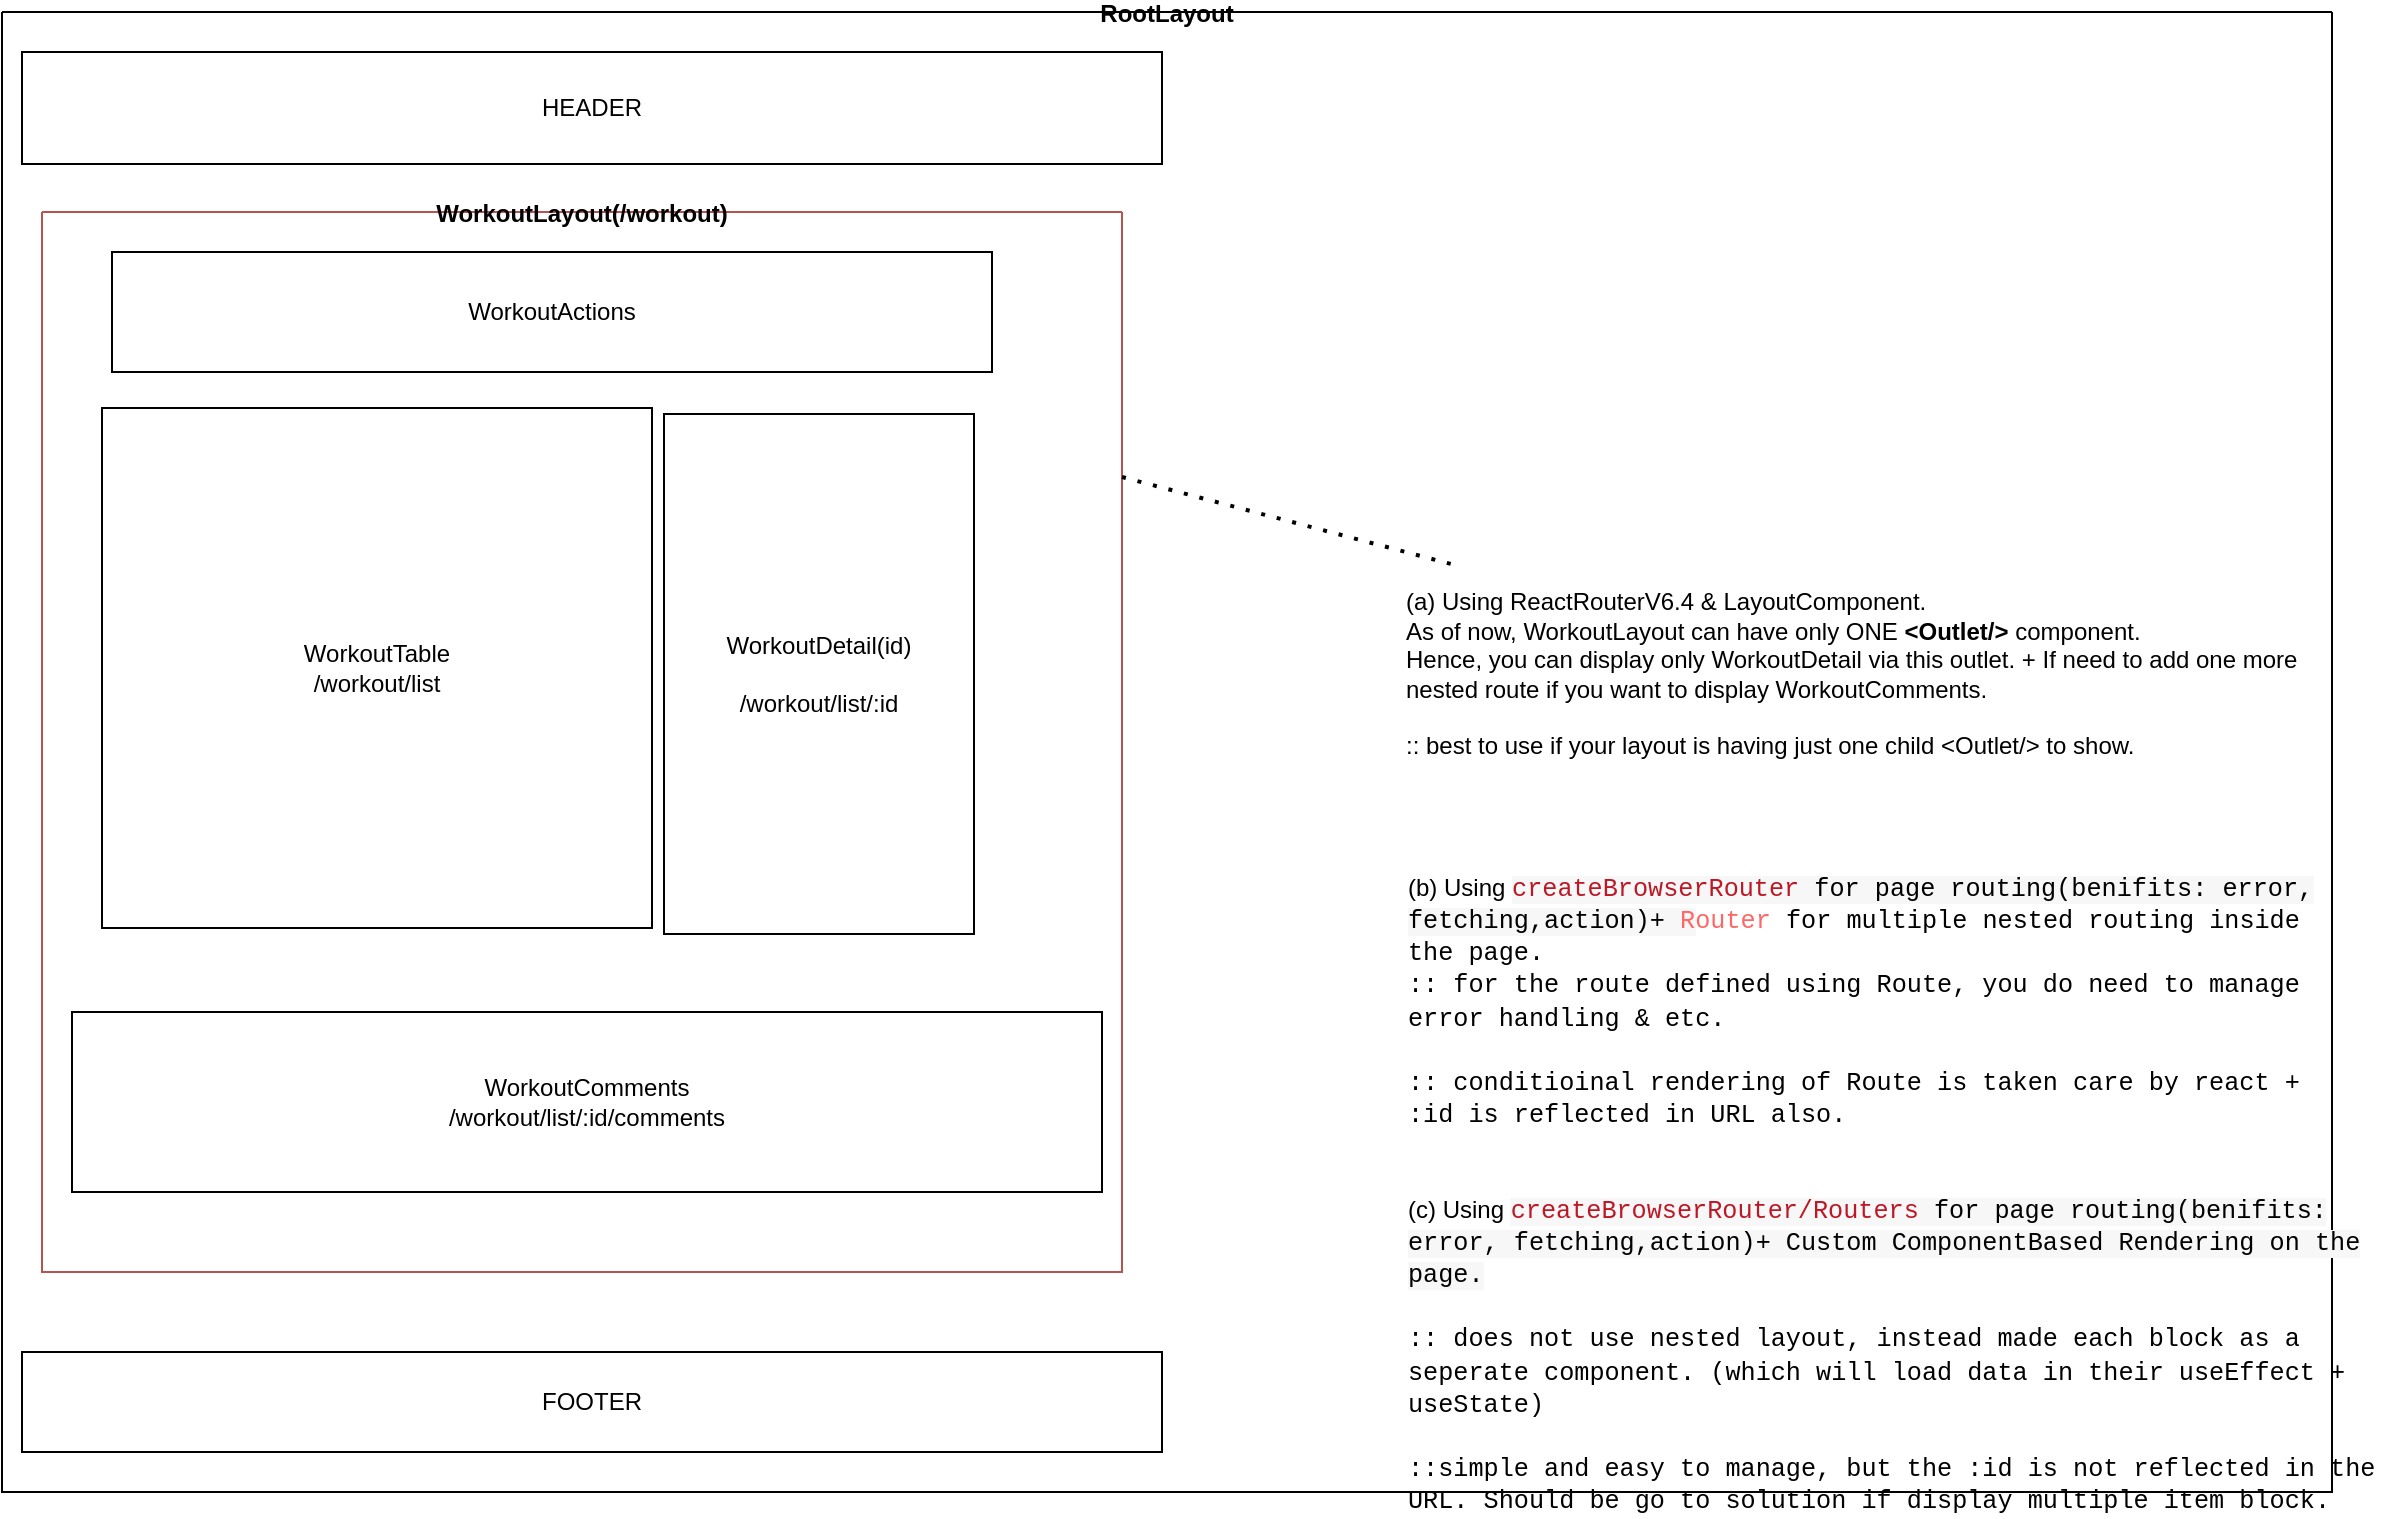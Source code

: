 <mxfile version="19.0.3" type="device"><diagram id="XzYOc5hGlZGoAnx8BtHO" name="Page-1"><mxGraphModel dx="980" dy="763" grid="0" gridSize="10" guides="1" tooltips="1" connect="1" arrows="1" fold="1" page="1" pageScale="1" pageWidth="827" pageHeight="1169" math="0" shadow="0"><root><mxCell id="0"/><mxCell id="1" parent="0"/><mxCell id="UaUkNwrnZ8xV8TmlZyj5-11" value="RootLayout" style="swimlane;startSize=0;fillColor=none;" vertex="1" parent="1"><mxGeometry x="97" y="107" width="1165" height="740" as="geometry"/></mxCell><mxCell id="UaUkNwrnZ8xV8TmlZyj5-12" value="WorkoutLayout(/workout)" style="swimlane;startSize=0;fillColor=#0000FF;strokeColor=#b85450;" vertex="1" parent="UaUkNwrnZ8xV8TmlZyj5-11"><mxGeometry x="20" y="100" width="540" height="530" as="geometry"/></mxCell><mxCell id="UaUkNwrnZ8xV8TmlZyj5-14" value="WorkoutActions" style="rounded=0;whiteSpace=wrap;html=1;fillColor=none;" vertex="1" parent="UaUkNwrnZ8xV8TmlZyj5-12"><mxGeometry x="35" y="20" width="440" height="60" as="geometry"/></mxCell><mxCell id="UaUkNwrnZ8xV8TmlZyj5-15" value="WorkoutTable&lt;br&gt;/workout/list" style="rounded=0;whiteSpace=wrap;html=1;fillColor=none;" vertex="1" parent="UaUkNwrnZ8xV8TmlZyj5-12"><mxGeometry x="30" y="98" width="275" height="260" as="geometry"/></mxCell><mxCell id="UaUkNwrnZ8xV8TmlZyj5-16" value="WorkoutDetail(id)&lt;br&gt;&lt;br&gt;/workout/list/:id" style="rounded=0;whiteSpace=wrap;html=1;fillColor=none;" vertex="1" parent="UaUkNwrnZ8xV8TmlZyj5-12"><mxGeometry x="311" y="101" width="155" height="260" as="geometry"/></mxCell><mxCell id="UaUkNwrnZ8xV8TmlZyj5-17" value="WorkoutComments&lt;br&gt;/workout/list/:id/comments" style="rounded=0;whiteSpace=wrap;html=1;fillColor=none;" vertex="1" parent="UaUkNwrnZ8xV8TmlZyj5-12"><mxGeometry x="15" y="400" width="515" height="90" as="geometry"/></mxCell><mxCell id="UaUkNwrnZ8xV8TmlZyj5-13" value="HEADER" style="rounded=0;whiteSpace=wrap;html=1;fillColor=none;" vertex="1" parent="UaUkNwrnZ8xV8TmlZyj5-11"><mxGeometry x="10" y="20" width="570" height="56" as="geometry"/></mxCell><mxCell id="UaUkNwrnZ8xV8TmlZyj5-19" value="FOOTER" style="rounded=0;whiteSpace=wrap;html=1;fillColor=none;" vertex="1" parent="UaUkNwrnZ8xV8TmlZyj5-11"><mxGeometry x="10" y="670" width="570" height="50" as="geometry"/></mxCell><mxCell id="UaUkNwrnZ8xV8TmlZyj5-24" value="(a) Using ReactRouterV6.4 &amp;amp; LayoutComponent.&lt;br&gt;As of now, WorkoutLayout can have only ONE &lt;b&gt;&amp;lt;Outlet/&amp;gt;&lt;/b&gt;&amp;nbsp;component.&lt;br&gt;Hence, you can display only WorkoutDetail via this outlet. + If need to add one more nested route if you want to display WorkoutComments.&lt;br&gt;&lt;br&gt;:: best to use if your layout is having just one child &amp;lt;Outlet/&amp;gt; to show." style="text;html=1;strokeColor=none;fillColor=none;align=left;verticalAlign=middle;whiteSpace=wrap;rounded=0;" vertex="1" parent="UaUkNwrnZ8xV8TmlZyj5-11"><mxGeometry x="700" y="277" width="465" height="108" as="geometry"/></mxCell><mxCell id="UaUkNwrnZ8xV8TmlZyj5-25" value="" style="endArrow=none;dashed=1;html=1;dashPattern=1 3;strokeWidth=2;rounded=0;exitX=1;exitY=0.25;exitDx=0;exitDy=0;" edge="1" parent="UaUkNwrnZ8xV8TmlZyj5-11" source="UaUkNwrnZ8xV8TmlZyj5-12" target="UaUkNwrnZ8xV8TmlZyj5-24"><mxGeometry width="50" height="50" relative="1" as="geometry"><mxPoint x="605" y="235" as="sourcePoint"/><mxPoint x="789" y="214.5" as="targetPoint"/></mxGeometry></mxCell><mxCell id="UaUkNwrnZ8xV8TmlZyj5-28" value="(b) Using&amp;nbsp;&lt;span style=&quot;color: rgb(189, 24, 37); font-family: ui-monospace, SFMono-Regular, Menlo, Monaco, Consolas, &amp;quot;Liberation Mono&amp;quot;, &amp;quot;Courier New&amp;quot;, monospace; font-size: 12.6px; background-color: rgb(247, 247, 247);&quot;&gt;createBrowserRouter&lt;/span&gt;&lt;span style=&quot;font-family: ui-monospace, SFMono-Regular, Menlo, Monaco, Consolas, &amp;quot;Liberation Mono&amp;quot;, &amp;quot;Courier New&amp;quot;, monospace; font-size: 12.6px; background-color: rgb(247, 247, 247);&quot;&gt;&amp;nbsp;for page routing(benifits: error, fetching,action)+ &lt;font color=&quot;#ff6666&quot;&gt;R&lt;/font&gt;&lt;/span&gt;&lt;font face=&quot;ui-monospace, SFMono-Regular, Menlo, Monaco, Consolas, Liberation Mono, Courier New, monospace&quot;&gt;&lt;span style=&quot;font-size: 12.6px;&quot;&gt;&lt;font color=&quot;#ff6666&quot;&gt;outer &lt;/font&gt;for multiple nested routing inside the page.&lt;br&gt;:: for the route defined using Route, you do need to manage error handling &amp;amp; etc.&lt;br&gt;&lt;br&gt;:: conditioinal rendering of Route is taken care by react + :id is reflected in URL also.&lt;br&gt;&lt;/span&gt;&lt;/font&gt;" style="text;html=1;strokeColor=none;fillColor=none;align=left;verticalAlign=middle;whiteSpace=wrap;rounded=0;" vertex="1" parent="1"><mxGeometry x="798" y="523" width="477" height="157" as="geometry"/></mxCell><mxCell id="UaUkNwrnZ8xV8TmlZyj5-30" value="(c) Using&amp;nbsp;&lt;span style=&quot;color: rgb(189, 24, 37); font-family: ui-monospace, SFMono-Regular, Menlo, Monaco, Consolas, &amp;quot;Liberation Mono&amp;quot;, &amp;quot;Courier New&amp;quot;, monospace; font-size: 12.6px; background-color: rgb(247, 247, 247);&quot;&gt;createBrowserRouter/Routers&lt;/span&gt;&lt;span style=&quot;font-family: ui-monospace, SFMono-Regular, Menlo, Monaco, Consolas, &amp;quot;Liberation Mono&amp;quot;, &amp;quot;Courier New&amp;quot;, monospace; font-size: 12.6px; background-color: rgb(247, 247, 247);&quot;&gt;&amp;nbsp;for page routing(benifits: error, fetching,action)+ Custom&amp;nbsp;ComponentBased Rendering on the page.&lt;br&gt;&lt;br&gt;&lt;/span&gt;&lt;font face=&quot;ui-monospace, SFMono-Regular, Menlo, Monaco, Consolas, Liberation Mono, Courier New, monospace&quot;&gt;&lt;span style=&quot;font-size: 12.6px;&quot;&gt;:: does not use nested layout, instead made each block as a seperate component. (which will load data in their useEffect + useState)&lt;br&gt;&lt;br&gt;::simple and easy to manage, but the :id is not reflected in the URL. Should be go to solution if display multiple item block.&lt;br&gt;&lt;/span&gt;&lt;/font&gt;" style="text;html=1;strokeColor=none;fillColor=none;align=left;verticalAlign=middle;whiteSpace=wrap;rounded=0;" vertex="1" parent="1"><mxGeometry x="798" y="705" width="490" height="148" as="geometry"/></mxCell></root></mxGraphModel></diagram></mxfile>